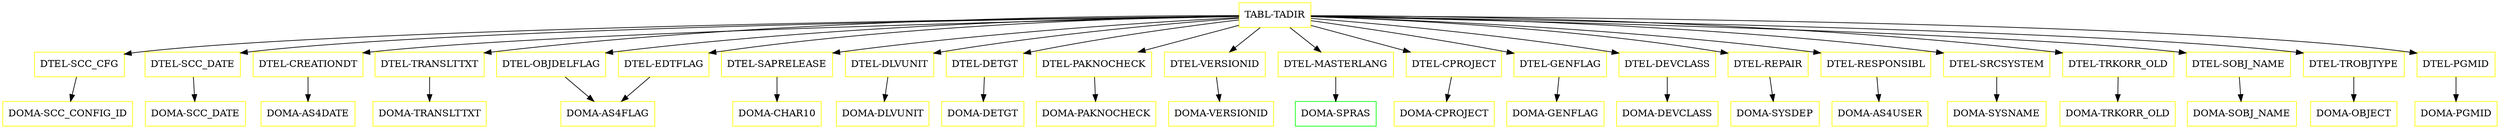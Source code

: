 digraph G {
  "TABL-TADIR" [shape=box,color=yellow];
  "DTEL-SCC_CFG" [shape=box,color=yellow,URL="./DTEL_SCC_CFG.html"];
  "DOMA-SCC_CONFIG_ID" [shape=box,color=yellow,URL="./DOMA_SCC_CONFIG_ID.html"];
  "DTEL-SCC_DATE" [shape=box,color=yellow,URL="./DTEL_SCC_DATE.html"];
  "DOMA-SCC_DATE" [shape=box,color=yellow,URL="./DOMA_SCC_DATE.html"];
  "DTEL-CREATIONDT" [shape=box,color=yellow,URL="./DTEL_CREATIONDT.html"];
  "DOMA-AS4DATE" [shape=box,color=yellow,URL="./DOMA_AS4DATE.html"];
  "DTEL-TRANSLTTXT" [shape=box,color=yellow,URL="./DTEL_TRANSLTTXT.html"];
  "DOMA-TRANSLTTXT" [shape=box,color=yellow,URL="./DOMA_TRANSLTTXT.html"];
  "DTEL-OBJDELFLAG" [shape=box,color=yellow,URL="./DTEL_OBJDELFLAG.html"];
  "DOMA-AS4FLAG" [shape=box,color=yellow,URL="./DOMA_AS4FLAG.html"];
  "DTEL-SAPRELEASE" [shape=box,color=yellow,URL="./DTEL_SAPRELEASE.html"];
  "DOMA-CHAR10" [shape=box,color=yellow,URL="./DOMA_CHAR10.html"];
  "DTEL-DLVUNIT" [shape=box,color=yellow,URL="./DTEL_DLVUNIT.html"];
  "DOMA-DLVUNIT" [shape=box,color=yellow,URL="./DOMA_DLVUNIT.html"];
  "DTEL-DETGT" [shape=box,color=yellow,URL="./DTEL_DETGT.html"];
  "DOMA-DETGT" [shape=box,color=yellow,URL="./DOMA_DETGT.html"];
  "DTEL-PAKNOCHECK" [shape=box,color=yellow,URL="./DTEL_PAKNOCHECK.html"];
  "DOMA-PAKNOCHECK" [shape=box,color=yellow,URL="./DOMA_PAKNOCHECK.html"];
  "DTEL-VERSIONID" [shape=box,color=yellow,URL="./DTEL_VERSIONID.html"];
  "DOMA-VERSIONID" [shape=box,color=yellow,URL="./DOMA_VERSIONID.html"];
  "DTEL-MASTERLANG" [shape=box,color=yellow,URL="./DTEL_MASTERLANG.html"];
  "DOMA-SPRAS" [shape=box,color=green,URL="./DOMA_SPRAS.html"];
  "DTEL-CPROJECT" [shape=box,color=yellow,URL="./DTEL_CPROJECT.html"];
  "DOMA-CPROJECT" [shape=box,color=yellow,URL="./DOMA_CPROJECT.html"];
  "DTEL-EDTFLAG" [shape=box,color=yellow,URL="./DTEL_EDTFLAG.html"];
  "DTEL-GENFLAG" [shape=box,color=yellow,URL="./DTEL_GENFLAG.html"];
  "DOMA-GENFLAG" [shape=box,color=yellow,URL="./DOMA_GENFLAG.html"];
  "DTEL-DEVCLASS" [shape=box,color=yellow,URL="./DTEL_DEVCLASS.html"];
  "DOMA-DEVCLASS" [shape=box,color=yellow,URL="./DOMA_DEVCLASS.html"];
  "DTEL-REPAIR" [shape=box,color=yellow,URL="./DTEL_REPAIR.html"];
  "DOMA-SYSDEP" [shape=box,color=yellow,URL="./DOMA_SYSDEP.html"];
  "DTEL-RESPONSIBL" [shape=box,color=yellow,URL="./DTEL_RESPONSIBL.html"];
  "DOMA-AS4USER" [shape=box,color=yellow,URL="./DOMA_AS4USER.html"];
  "DTEL-SRCSYSTEM" [shape=box,color=yellow,URL="./DTEL_SRCSYSTEM.html"];
  "DOMA-SYSNAME" [shape=box,color=yellow,URL="./DOMA_SYSNAME.html"];
  "DTEL-TRKORR_OLD" [shape=box,color=yellow,URL="./DTEL_TRKORR_OLD.html"];
  "DOMA-TRKORR_OLD" [shape=box,color=yellow,URL="./DOMA_TRKORR_OLD.html"];
  "DTEL-SOBJ_NAME" [shape=box,color=yellow,URL="./DTEL_SOBJ_NAME.html"];
  "DOMA-SOBJ_NAME" [shape=box,color=yellow,URL="./DOMA_SOBJ_NAME.html"];
  "DTEL-TROBJTYPE" [shape=box,color=yellow,URL="./DTEL_TROBJTYPE.html"];
  "DOMA-OBJECT" [shape=box,color=yellow,URL="./DOMA_OBJECT.html"];
  "DTEL-PGMID" [shape=box,color=yellow,URL="./DTEL_PGMID.html"];
  "DOMA-PGMID" [shape=box,color=yellow,URL="./DOMA_PGMID.html"];
  "TABL-TADIR" -> "DTEL-PGMID";
  "TABL-TADIR" -> "DTEL-TROBJTYPE";
  "TABL-TADIR" -> "DTEL-SOBJ_NAME";
  "TABL-TADIR" -> "DTEL-TRKORR_OLD";
  "TABL-TADIR" -> "DTEL-SRCSYSTEM";
  "TABL-TADIR" -> "DTEL-RESPONSIBL";
  "TABL-TADIR" -> "DTEL-REPAIR";
  "TABL-TADIR" -> "DTEL-DEVCLASS";
  "TABL-TADIR" -> "DTEL-GENFLAG";
  "TABL-TADIR" -> "DTEL-EDTFLAG";
  "TABL-TADIR" -> "DTEL-CPROJECT";
  "TABL-TADIR" -> "DTEL-MASTERLANG";
  "TABL-TADIR" -> "DTEL-VERSIONID";
  "TABL-TADIR" -> "DTEL-PAKNOCHECK";
  "TABL-TADIR" -> "DTEL-DETGT";
  "TABL-TADIR" -> "DTEL-DLVUNIT";
  "TABL-TADIR" -> "DTEL-SAPRELEASE";
  "TABL-TADIR" -> "DTEL-OBJDELFLAG";
  "TABL-TADIR" -> "DTEL-TRANSLTTXT";
  "TABL-TADIR" -> "DTEL-CREATIONDT";
  "TABL-TADIR" -> "DTEL-SCC_DATE";
  "TABL-TADIR" -> "DTEL-SCC_CFG";
  "DTEL-SCC_CFG" -> "DOMA-SCC_CONFIG_ID";
  "DTEL-SCC_DATE" -> "DOMA-SCC_DATE";
  "DTEL-CREATIONDT" -> "DOMA-AS4DATE";
  "DTEL-TRANSLTTXT" -> "DOMA-TRANSLTTXT";
  "DTEL-OBJDELFLAG" -> "DOMA-AS4FLAG";
  "DTEL-SAPRELEASE" -> "DOMA-CHAR10";
  "DTEL-DLVUNIT" -> "DOMA-DLVUNIT";
  "DTEL-DETGT" -> "DOMA-DETGT";
  "DTEL-PAKNOCHECK" -> "DOMA-PAKNOCHECK";
  "DTEL-VERSIONID" -> "DOMA-VERSIONID";
  "DTEL-MASTERLANG" -> "DOMA-SPRAS";
  "DTEL-CPROJECT" -> "DOMA-CPROJECT";
  "DTEL-EDTFLAG" -> "DOMA-AS4FLAG";
  "DTEL-GENFLAG" -> "DOMA-GENFLAG";
  "DTEL-DEVCLASS" -> "DOMA-DEVCLASS";
  "DTEL-REPAIR" -> "DOMA-SYSDEP";
  "DTEL-RESPONSIBL" -> "DOMA-AS4USER";
  "DTEL-SRCSYSTEM" -> "DOMA-SYSNAME";
  "DTEL-TRKORR_OLD" -> "DOMA-TRKORR_OLD";
  "DTEL-SOBJ_NAME" -> "DOMA-SOBJ_NAME";
  "DTEL-TROBJTYPE" -> "DOMA-OBJECT";
  "DTEL-PGMID" -> "DOMA-PGMID";
}
